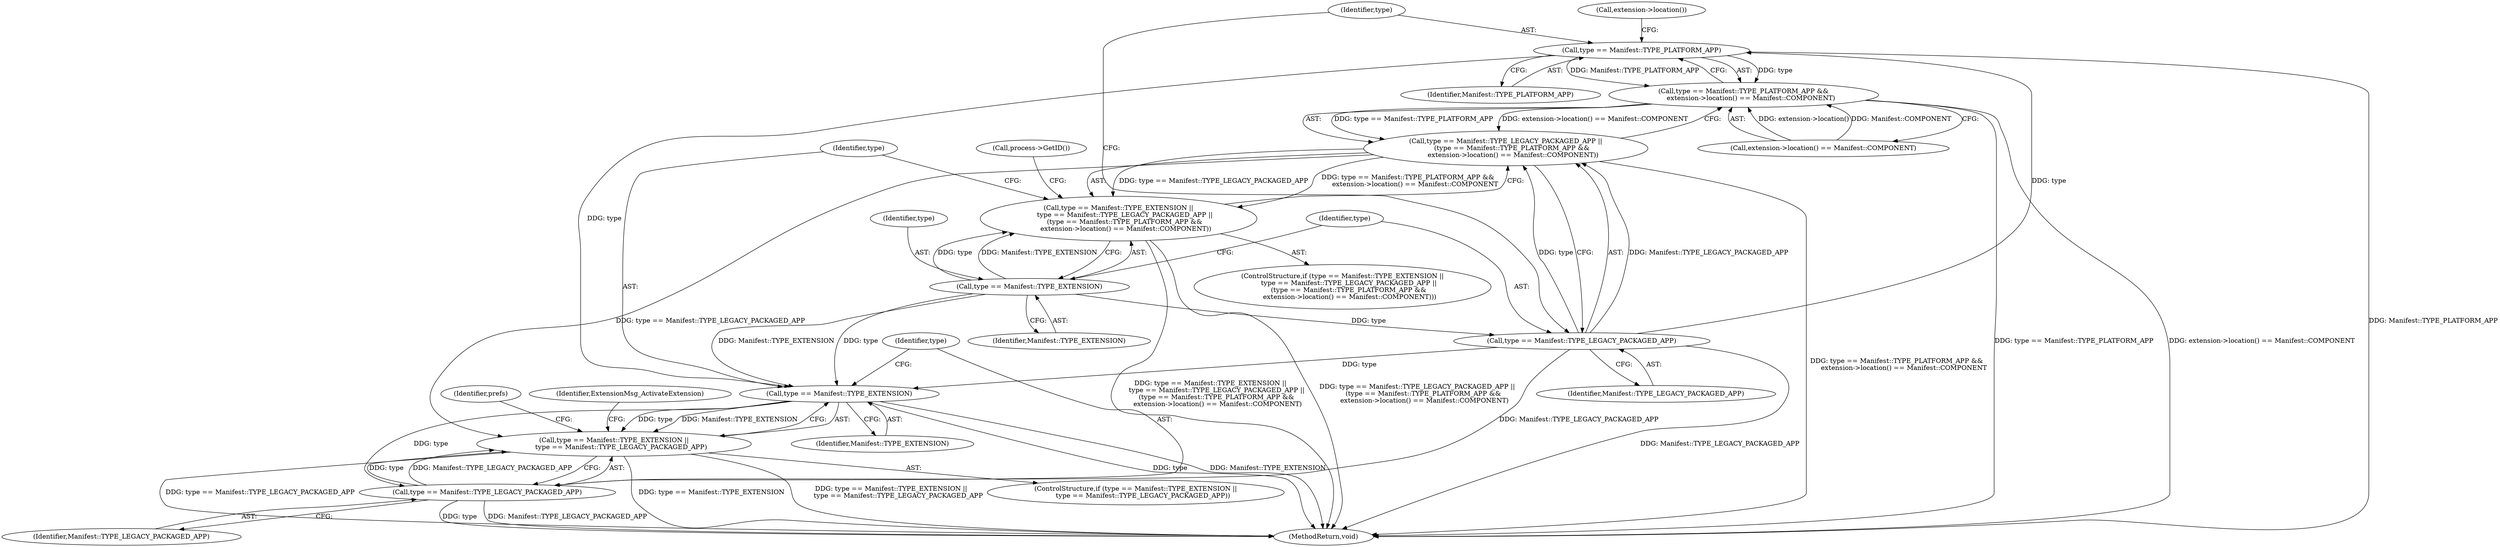 digraph "1_Chrome_1eefa26e1795192c5a347a1e1e7a99e88c47f9c4_2@del" {
"1000126" [label="(Call,type == Manifest::TYPE_PLATFORM_APP)"];
"1000122" [label="(Call,type == Manifest::TYPE_LEGACY_PACKAGED_APP)"];
"1000118" [label="(Call,type == Manifest::TYPE_EXTENSION)"];
"1000125" [label="(Call,type == Manifest::TYPE_PLATFORM_APP &&\n       extension->location() == Manifest::COMPONENT)"];
"1000121" [label="(Call,type == Manifest::TYPE_LEGACY_PACKAGED_APP ||\n      (type == Manifest::TYPE_PLATFORM_APP &&\n       extension->location() == Manifest::COMPONENT))"];
"1000117" [label="(Call,type == Manifest::TYPE_EXTENSION ||\n      type == Manifest::TYPE_LEGACY_PACKAGED_APP ||\n      (type == Manifest::TYPE_PLATFORM_APP &&\n       extension->location() == Manifest::COMPONENT))"];
"1000137" [label="(Call,type == Manifest::TYPE_EXTENSION ||\n       type == Manifest::TYPE_LEGACY_PACKAGED_APP)"];
"1000138" [label="(Call,type == Manifest::TYPE_EXTENSION)"];
"1000141" [label="(Call,type == Manifest::TYPE_LEGACY_PACKAGED_APP)"];
"1000120" [label="(Identifier,Manifest::TYPE_EXTENSION)"];
"1000128" [label="(Identifier,Manifest::TYPE_PLATFORM_APP)"];
"1000130" [label="(Call,extension->location())"];
"1000121" [label="(Call,type == Manifest::TYPE_LEGACY_PACKAGED_APP ||\n      (type == Manifest::TYPE_PLATFORM_APP &&\n       extension->location() == Manifest::COMPONENT))"];
"1000138" [label="(Call,type == Manifest::TYPE_EXTENSION)"];
"1000129" [label="(Call,extension->location() == Manifest::COMPONENT)"];
"1000123" [label="(Identifier,type)"];
"1000124" [label="(Identifier,Manifest::TYPE_LEGACY_PACKAGED_APP)"];
"1000119" [label="(Identifier,type)"];
"1000160" [label="(MethodReturn,void)"];
"1000125" [label="(Call,type == Manifest::TYPE_PLATFORM_APP &&\n       extension->location() == Manifest::COMPONENT)"];
"1000122" [label="(Call,type == Manifest::TYPE_LEGACY_PACKAGED_APP)"];
"1000140" [label="(Identifier,Manifest::TYPE_EXTENSION)"];
"1000134" [label="(Call,process->GetID())"];
"1000136" [label="(ControlStructure,if (type == Manifest::TYPE_EXTENSION ||\n       type == Manifest::TYPE_LEGACY_PACKAGED_APP))"];
"1000147" [label="(Identifier,prefs)"];
"1000137" [label="(Call,type == Manifest::TYPE_EXTENSION ||\n       type == Manifest::TYPE_LEGACY_PACKAGED_APP)"];
"1000116" [label="(ControlStructure,if (type == Manifest::TYPE_EXTENSION ||\n      type == Manifest::TYPE_LEGACY_PACKAGED_APP ||\n      (type == Manifest::TYPE_PLATFORM_APP &&\n       extension->location() == Manifest::COMPONENT)))"];
"1000141" [label="(Call,type == Manifest::TYPE_LEGACY_PACKAGED_APP)"];
"1000142" [label="(Identifier,type)"];
"1000118" [label="(Call,type == Manifest::TYPE_EXTENSION)"];
"1000127" [label="(Identifier,type)"];
"1000139" [label="(Identifier,type)"];
"1000126" [label="(Call,type == Manifest::TYPE_PLATFORM_APP)"];
"1000159" [label="(Identifier,ExtensionMsg_ActivateExtension)"];
"1000143" [label="(Identifier,Manifest::TYPE_LEGACY_PACKAGED_APP)"];
"1000117" [label="(Call,type == Manifest::TYPE_EXTENSION ||\n      type == Manifest::TYPE_LEGACY_PACKAGED_APP ||\n      (type == Manifest::TYPE_PLATFORM_APP &&\n       extension->location() == Manifest::COMPONENT))"];
"1000126" -> "1000125"  [label="AST: "];
"1000126" -> "1000128"  [label="CFG: "];
"1000127" -> "1000126"  [label="AST: "];
"1000128" -> "1000126"  [label="AST: "];
"1000130" -> "1000126"  [label="CFG: "];
"1000125" -> "1000126"  [label="CFG: "];
"1000126" -> "1000160"  [label="DDG: Manifest::TYPE_PLATFORM_APP"];
"1000126" -> "1000125"  [label="DDG: type"];
"1000126" -> "1000125"  [label="DDG: Manifest::TYPE_PLATFORM_APP"];
"1000122" -> "1000126"  [label="DDG: type"];
"1000126" -> "1000138"  [label="DDG: type"];
"1000122" -> "1000121"  [label="AST: "];
"1000122" -> "1000124"  [label="CFG: "];
"1000123" -> "1000122"  [label="AST: "];
"1000124" -> "1000122"  [label="AST: "];
"1000127" -> "1000122"  [label="CFG: "];
"1000121" -> "1000122"  [label="CFG: "];
"1000122" -> "1000160"  [label="DDG: Manifest::TYPE_LEGACY_PACKAGED_APP"];
"1000122" -> "1000121"  [label="DDG: type"];
"1000122" -> "1000121"  [label="DDG: Manifest::TYPE_LEGACY_PACKAGED_APP"];
"1000118" -> "1000122"  [label="DDG: type"];
"1000122" -> "1000138"  [label="DDG: type"];
"1000122" -> "1000141"  [label="DDG: Manifest::TYPE_LEGACY_PACKAGED_APP"];
"1000118" -> "1000117"  [label="AST: "];
"1000118" -> "1000120"  [label="CFG: "];
"1000119" -> "1000118"  [label="AST: "];
"1000120" -> "1000118"  [label="AST: "];
"1000123" -> "1000118"  [label="CFG: "];
"1000117" -> "1000118"  [label="CFG: "];
"1000118" -> "1000117"  [label="DDG: type"];
"1000118" -> "1000117"  [label="DDG: Manifest::TYPE_EXTENSION"];
"1000118" -> "1000138"  [label="DDG: type"];
"1000118" -> "1000138"  [label="DDG: Manifest::TYPE_EXTENSION"];
"1000125" -> "1000121"  [label="AST: "];
"1000125" -> "1000129"  [label="CFG: "];
"1000129" -> "1000125"  [label="AST: "];
"1000121" -> "1000125"  [label="CFG: "];
"1000125" -> "1000160"  [label="DDG: type == Manifest::TYPE_PLATFORM_APP"];
"1000125" -> "1000160"  [label="DDG: extension->location() == Manifest::COMPONENT"];
"1000125" -> "1000121"  [label="DDG: type == Manifest::TYPE_PLATFORM_APP"];
"1000125" -> "1000121"  [label="DDG: extension->location() == Manifest::COMPONENT"];
"1000129" -> "1000125"  [label="DDG: extension->location()"];
"1000129" -> "1000125"  [label="DDG: Manifest::COMPONENT"];
"1000121" -> "1000117"  [label="AST: "];
"1000117" -> "1000121"  [label="CFG: "];
"1000121" -> "1000160"  [label="DDG: type == Manifest::TYPE_PLATFORM_APP &&\n       extension->location() == Manifest::COMPONENT"];
"1000121" -> "1000117"  [label="DDG: type == Manifest::TYPE_LEGACY_PACKAGED_APP"];
"1000121" -> "1000117"  [label="DDG: type == Manifest::TYPE_PLATFORM_APP &&\n       extension->location() == Manifest::COMPONENT"];
"1000121" -> "1000137"  [label="DDG: type == Manifest::TYPE_LEGACY_PACKAGED_APP"];
"1000117" -> "1000116"  [label="AST: "];
"1000134" -> "1000117"  [label="CFG: "];
"1000139" -> "1000117"  [label="CFG: "];
"1000117" -> "1000160"  [label="DDG: type == Manifest::TYPE_EXTENSION ||\n      type == Manifest::TYPE_LEGACY_PACKAGED_APP ||\n      (type == Manifest::TYPE_PLATFORM_APP &&\n       extension->location() == Manifest::COMPONENT)"];
"1000117" -> "1000160"  [label="DDG: type == Manifest::TYPE_LEGACY_PACKAGED_APP ||\n      (type == Manifest::TYPE_PLATFORM_APP &&\n       extension->location() == Manifest::COMPONENT)"];
"1000137" -> "1000136"  [label="AST: "];
"1000137" -> "1000138"  [label="CFG: "];
"1000137" -> "1000141"  [label="CFG: "];
"1000138" -> "1000137"  [label="AST: "];
"1000141" -> "1000137"  [label="AST: "];
"1000147" -> "1000137"  [label="CFG: "];
"1000159" -> "1000137"  [label="CFG: "];
"1000137" -> "1000160"  [label="DDG: type == Manifest::TYPE_LEGACY_PACKAGED_APP"];
"1000137" -> "1000160"  [label="DDG: type == Manifest::TYPE_EXTENSION"];
"1000137" -> "1000160"  [label="DDG: type == Manifest::TYPE_EXTENSION ||\n       type == Manifest::TYPE_LEGACY_PACKAGED_APP"];
"1000138" -> "1000137"  [label="DDG: type"];
"1000138" -> "1000137"  [label="DDG: Manifest::TYPE_EXTENSION"];
"1000141" -> "1000137"  [label="DDG: type"];
"1000141" -> "1000137"  [label="DDG: Manifest::TYPE_LEGACY_PACKAGED_APP"];
"1000138" -> "1000140"  [label="CFG: "];
"1000139" -> "1000138"  [label="AST: "];
"1000140" -> "1000138"  [label="AST: "];
"1000142" -> "1000138"  [label="CFG: "];
"1000138" -> "1000160"  [label="DDG: type"];
"1000138" -> "1000160"  [label="DDG: Manifest::TYPE_EXTENSION"];
"1000138" -> "1000141"  [label="DDG: type"];
"1000141" -> "1000143"  [label="CFG: "];
"1000142" -> "1000141"  [label="AST: "];
"1000143" -> "1000141"  [label="AST: "];
"1000141" -> "1000160"  [label="DDG: type"];
"1000141" -> "1000160"  [label="DDG: Manifest::TYPE_LEGACY_PACKAGED_APP"];
}
